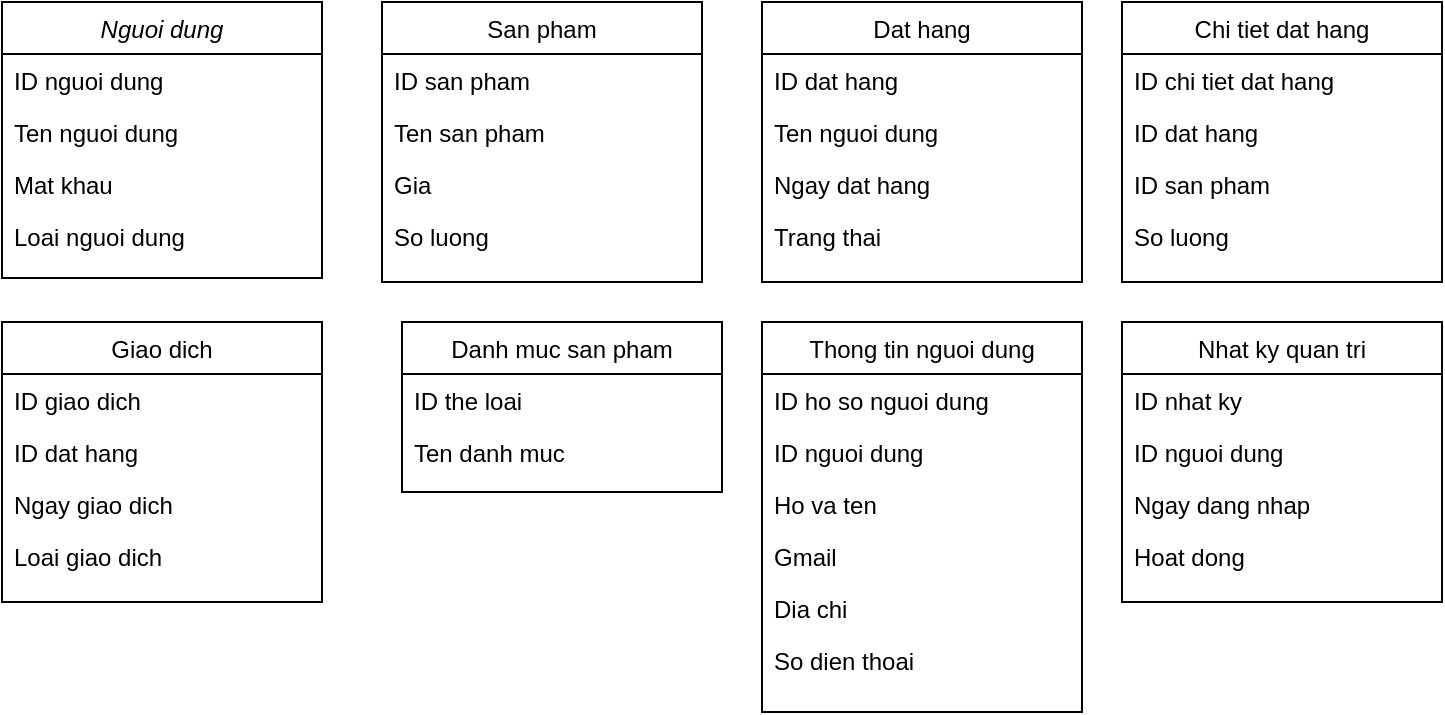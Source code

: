 <mxfile version="21.7.4" type="github">
  <diagram id="C5RBs43oDa-KdzZeNtuy" name="Page-1">
    <mxGraphModel dx="1050" dy="587" grid="1" gridSize="10" guides="1" tooltips="1" connect="1" arrows="1" fold="1" page="1" pageScale="1" pageWidth="827" pageHeight="1169" math="0" shadow="0">
      <root>
        <mxCell id="WIyWlLk6GJQsqaUBKTNV-0" />
        <mxCell id="WIyWlLk6GJQsqaUBKTNV-1" parent="WIyWlLk6GJQsqaUBKTNV-0" />
        <mxCell id="zkfFHV4jXpPFQw0GAbJ--0" value="Nguoi dung" style="swimlane;fontStyle=2;align=center;verticalAlign=top;childLayout=stackLayout;horizontal=1;startSize=26;horizontalStack=0;resizeParent=1;resizeLast=0;collapsible=1;marginBottom=0;rounded=0;shadow=0;strokeWidth=1;" parent="WIyWlLk6GJQsqaUBKTNV-1" vertex="1">
          <mxGeometry x="90" y="110" width="160" height="138" as="geometry">
            <mxRectangle x="220" y="120" width="160" height="26" as="alternateBounds" />
          </mxGeometry>
        </mxCell>
        <mxCell id="zkfFHV4jXpPFQw0GAbJ--1" value="ID nguoi dung" style="text;align=left;verticalAlign=top;spacingLeft=4;spacingRight=4;overflow=hidden;rotatable=0;points=[[0,0.5],[1,0.5]];portConstraint=eastwest;" parent="zkfFHV4jXpPFQw0GAbJ--0" vertex="1">
          <mxGeometry y="26" width="160" height="26" as="geometry" />
        </mxCell>
        <mxCell id="zkfFHV4jXpPFQw0GAbJ--2" value="Ten nguoi dung" style="text;align=left;verticalAlign=top;spacingLeft=4;spacingRight=4;overflow=hidden;rotatable=0;points=[[0,0.5],[1,0.5]];portConstraint=eastwest;rounded=0;shadow=0;html=0;" parent="zkfFHV4jXpPFQw0GAbJ--0" vertex="1">
          <mxGeometry y="52" width="160" height="26" as="geometry" />
        </mxCell>
        <mxCell id="zkfFHV4jXpPFQw0GAbJ--3" value="Mat khau" style="text;align=left;verticalAlign=top;spacingLeft=4;spacingRight=4;overflow=hidden;rotatable=0;points=[[0,0.5],[1,0.5]];portConstraint=eastwest;rounded=0;shadow=0;html=0;" parent="zkfFHV4jXpPFQw0GAbJ--0" vertex="1">
          <mxGeometry y="78" width="160" height="26" as="geometry" />
        </mxCell>
        <mxCell id="7lIwRp4gsB3fmdzx2nif-0" value="Loai nguoi dung" style="text;align=left;verticalAlign=top;spacingLeft=4;spacingRight=4;overflow=hidden;rotatable=0;points=[[0,0.5],[1,0.5]];portConstraint=eastwest;rounded=0;shadow=0;html=0;" vertex="1" parent="zkfFHV4jXpPFQw0GAbJ--0">
          <mxGeometry y="104" width="160" height="26" as="geometry" />
        </mxCell>
        <mxCell id="zkfFHV4jXpPFQw0GAbJ--17" value="San pham" style="swimlane;fontStyle=0;align=center;verticalAlign=top;childLayout=stackLayout;horizontal=1;startSize=26;horizontalStack=0;resizeParent=1;resizeLast=0;collapsible=1;marginBottom=0;rounded=0;shadow=0;strokeWidth=1;" parent="WIyWlLk6GJQsqaUBKTNV-1" vertex="1">
          <mxGeometry x="280" y="110" width="160" height="140" as="geometry">
            <mxRectangle x="550" y="140" width="160" height="26" as="alternateBounds" />
          </mxGeometry>
        </mxCell>
        <mxCell id="zkfFHV4jXpPFQw0GAbJ--18" value="ID san pham" style="text;align=left;verticalAlign=top;spacingLeft=4;spacingRight=4;overflow=hidden;rotatable=0;points=[[0,0.5],[1,0.5]];portConstraint=eastwest;" parent="zkfFHV4jXpPFQw0GAbJ--17" vertex="1">
          <mxGeometry y="26" width="160" height="26" as="geometry" />
        </mxCell>
        <mxCell id="zkfFHV4jXpPFQw0GAbJ--19" value="Ten san pham" style="text;align=left;verticalAlign=top;spacingLeft=4;spacingRight=4;overflow=hidden;rotatable=0;points=[[0,0.5],[1,0.5]];portConstraint=eastwest;rounded=0;shadow=0;html=0;" parent="zkfFHV4jXpPFQw0GAbJ--17" vertex="1">
          <mxGeometry y="52" width="160" height="26" as="geometry" />
        </mxCell>
        <mxCell id="zkfFHV4jXpPFQw0GAbJ--20" value="Gia" style="text;align=left;verticalAlign=top;spacingLeft=4;spacingRight=4;overflow=hidden;rotatable=0;points=[[0,0.5],[1,0.5]];portConstraint=eastwest;rounded=0;shadow=0;html=0;" parent="zkfFHV4jXpPFQw0GAbJ--17" vertex="1">
          <mxGeometry y="78" width="160" height="26" as="geometry" />
        </mxCell>
        <mxCell id="zkfFHV4jXpPFQw0GAbJ--21" value="So luong" style="text;align=left;verticalAlign=top;spacingLeft=4;spacingRight=4;overflow=hidden;rotatable=0;points=[[0,0.5],[1,0.5]];portConstraint=eastwest;rounded=0;shadow=0;html=0;" parent="zkfFHV4jXpPFQw0GAbJ--17" vertex="1">
          <mxGeometry y="104" width="160" height="26" as="geometry" />
        </mxCell>
        <mxCell id="7lIwRp4gsB3fmdzx2nif-1" value="Dat hang" style="swimlane;fontStyle=0;align=center;verticalAlign=top;childLayout=stackLayout;horizontal=1;startSize=26;horizontalStack=0;resizeParent=1;resizeLast=0;collapsible=1;marginBottom=0;rounded=0;shadow=0;strokeWidth=1;" vertex="1" parent="WIyWlLk6GJQsqaUBKTNV-1">
          <mxGeometry x="470" y="110" width="160" height="140" as="geometry">
            <mxRectangle x="550" y="140" width="160" height="26" as="alternateBounds" />
          </mxGeometry>
        </mxCell>
        <mxCell id="7lIwRp4gsB3fmdzx2nif-2" value="ID dat hang" style="text;align=left;verticalAlign=top;spacingLeft=4;spacingRight=4;overflow=hidden;rotatable=0;points=[[0,0.5],[1,0.5]];portConstraint=eastwest;" vertex="1" parent="7lIwRp4gsB3fmdzx2nif-1">
          <mxGeometry y="26" width="160" height="26" as="geometry" />
        </mxCell>
        <mxCell id="7lIwRp4gsB3fmdzx2nif-3" value="Ten nguoi dung" style="text;align=left;verticalAlign=top;spacingLeft=4;spacingRight=4;overflow=hidden;rotatable=0;points=[[0,0.5],[1,0.5]];portConstraint=eastwest;rounded=0;shadow=0;html=0;" vertex="1" parent="7lIwRp4gsB3fmdzx2nif-1">
          <mxGeometry y="52" width="160" height="26" as="geometry" />
        </mxCell>
        <mxCell id="7lIwRp4gsB3fmdzx2nif-4" value="Ngay dat hang" style="text;align=left;verticalAlign=top;spacingLeft=4;spacingRight=4;overflow=hidden;rotatable=0;points=[[0,0.5],[1,0.5]];portConstraint=eastwest;rounded=0;shadow=0;html=0;" vertex="1" parent="7lIwRp4gsB3fmdzx2nif-1">
          <mxGeometry y="78" width="160" height="26" as="geometry" />
        </mxCell>
        <mxCell id="7lIwRp4gsB3fmdzx2nif-5" value="Trang thai" style="text;align=left;verticalAlign=top;spacingLeft=4;spacingRight=4;overflow=hidden;rotatable=0;points=[[0,0.5],[1,0.5]];portConstraint=eastwest;rounded=0;shadow=0;html=0;" vertex="1" parent="7lIwRp4gsB3fmdzx2nif-1">
          <mxGeometry y="104" width="160" height="26" as="geometry" />
        </mxCell>
        <mxCell id="7lIwRp4gsB3fmdzx2nif-7" value="Chi tiet dat hang" style="swimlane;fontStyle=0;align=center;verticalAlign=top;childLayout=stackLayout;horizontal=1;startSize=26;horizontalStack=0;resizeParent=1;resizeLast=0;collapsible=1;marginBottom=0;rounded=0;shadow=0;strokeWidth=1;" vertex="1" parent="WIyWlLk6GJQsqaUBKTNV-1">
          <mxGeometry x="650" y="110" width="160" height="140" as="geometry">
            <mxRectangle x="550" y="140" width="160" height="26" as="alternateBounds" />
          </mxGeometry>
        </mxCell>
        <mxCell id="7lIwRp4gsB3fmdzx2nif-8" value="ID chi tiet dat hang" style="text;align=left;verticalAlign=top;spacingLeft=4;spacingRight=4;overflow=hidden;rotatable=0;points=[[0,0.5],[1,0.5]];portConstraint=eastwest;" vertex="1" parent="7lIwRp4gsB3fmdzx2nif-7">
          <mxGeometry y="26" width="160" height="26" as="geometry" />
        </mxCell>
        <mxCell id="7lIwRp4gsB3fmdzx2nif-9" value="ID dat hang" style="text;align=left;verticalAlign=top;spacingLeft=4;spacingRight=4;overflow=hidden;rotatable=0;points=[[0,0.5],[1,0.5]];portConstraint=eastwest;rounded=0;shadow=0;html=0;" vertex="1" parent="7lIwRp4gsB3fmdzx2nif-7">
          <mxGeometry y="52" width="160" height="26" as="geometry" />
        </mxCell>
        <mxCell id="7lIwRp4gsB3fmdzx2nif-10" value="ID san pham" style="text;align=left;verticalAlign=top;spacingLeft=4;spacingRight=4;overflow=hidden;rotatable=0;points=[[0,0.5],[1,0.5]];portConstraint=eastwest;rounded=0;shadow=0;html=0;" vertex="1" parent="7lIwRp4gsB3fmdzx2nif-7">
          <mxGeometry y="78" width="160" height="26" as="geometry" />
        </mxCell>
        <mxCell id="7lIwRp4gsB3fmdzx2nif-11" value="So luong" style="text;align=left;verticalAlign=top;spacingLeft=4;spacingRight=4;overflow=hidden;rotatable=0;points=[[0,0.5],[1,0.5]];portConstraint=eastwest;rounded=0;shadow=0;html=0;" vertex="1" parent="7lIwRp4gsB3fmdzx2nif-7">
          <mxGeometry y="104" width="160" height="26" as="geometry" />
        </mxCell>
        <mxCell id="7lIwRp4gsB3fmdzx2nif-12" value="Giao dich" style="swimlane;fontStyle=0;align=center;verticalAlign=top;childLayout=stackLayout;horizontal=1;startSize=26;horizontalStack=0;resizeParent=1;resizeLast=0;collapsible=1;marginBottom=0;rounded=0;shadow=0;strokeWidth=1;" vertex="1" parent="WIyWlLk6GJQsqaUBKTNV-1">
          <mxGeometry x="90" y="270" width="160" height="140" as="geometry">
            <mxRectangle x="550" y="140" width="160" height="26" as="alternateBounds" />
          </mxGeometry>
        </mxCell>
        <mxCell id="7lIwRp4gsB3fmdzx2nif-13" value="ID giao dich" style="text;align=left;verticalAlign=top;spacingLeft=4;spacingRight=4;overflow=hidden;rotatable=0;points=[[0,0.5],[1,0.5]];portConstraint=eastwest;" vertex="1" parent="7lIwRp4gsB3fmdzx2nif-12">
          <mxGeometry y="26" width="160" height="26" as="geometry" />
        </mxCell>
        <mxCell id="7lIwRp4gsB3fmdzx2nif-14" value="ID dat hang" style="text;align=left;verticalAlign=top;spacingLeft=4;spacingRight=4;overflow=hidden;rotatable=0;points=[[0,0.5],[1,0.5]];portConstraint=eastwest;rounded=0;shadow=0;html=0;" vertex="1" parent="7lIwRp4gsB3fmdzx2nif-12">
          <mxGeometry y="52" width="160" height="26" as="geometry" />
        </mxCell>
        <mxCell id="7lIwRp4gsB3fmdzx2nif-15" value="Ngay giao dich" style="text;align=left;verticalAlign=top;spacingLeft=4;spacingRight=4;overflow=hidden;rotatable=0;points=[[0,0.5],[1,0.5]];portConstraint=eastwest;rounded=0;shadow=0;html=0;" vertex="1" parent="7lIwRp4gsB3fmdzx2nif-12">
          <mxGeometry y="78" width="160" height="26" as="geometry" />
        </mxCell>
        <mxCell id="7lIwRp4gsB3fmdzx2nif-16" value="Loai giao dich" style="text;align=left;verticalAlign=top;spacingLeft=4;spacingRight=4;overflow=hidden;rotatable=0;points=[[0,0.5],[1,0.5]];portConstraint=eastwest;rounded=0;shadow=0;html=0;" vertex="1" parent="7lIwRp4gsB3fmdzx2nif-12">
          <mxGeometry y="104" width="160" height="26" as="geometry" />
        </mxCell>
        <mxCell id="7lIwRp4gsB3fmdzx2nif-17" value="Danh muc san pham" style="swimlane;fontStyle=0;align=center;verticalAlign=top;childLayout=stackLayout;horizontal=1;startSize=26;horizontalStack=0;resizeParent=1;resizeLast=0;collapsible=1;marginBottom=0;rounded=0;shadow=0;strokeWidth=1;" vertex="1" parent="WIyWlLk6GJQsqaUBKTNV-1">
          <mxGeometry x="290" y="270" width="160" height="85" as="geometry">
            <mxRectangle x="550" y="140" width="160" height="26" as="alternateBounds" />
          </mxGeometry>
        </mxCell>
        <mxCell id="7lIwRp4gsB3fmdzx2nif-18" value="ID the loai" style="text;align=left;verticalAlign=top;spacingLeft=4;spacingRight=4;overflow=hidden;rotatable=0;points=[[0,0.5],[1,0.5]];portConstraint=eastwest;" vertex="1" parent="7lIwRp4gsB3fmdzx2nif-17">
          <mxGeometry y="26" width="160" height="26" as="geometry" />
        </mxCell>
        <mxCell id="7lIwRp4gsB3fmdzx2nif-19" value="Ten danh muc" style="text;align=left;verticalAlign=top;spacingLeft=4;spacingRight=4;overflow=hidden;rotatable=0;points=[[0,0.5],[1,0.5]];portConstraint=eastwest;rounded=0;shadow=0;html=0;" vertex="1" parent="7lIwRp4gsB3fmdzx2nif-17">
          <mxGeometry y="52" width="160" height="26" as="geometry" />
        </mxCell>
        <mxCell id="7lIwRp4gsB3fmdzx2nif-23" value="Thong tin nguoi dung" style="swimlane;fontStyle=0;align=center;verticalAlign=top;childLayout=stackLayout;horizontal=1;startSize=26;horizontalStack=0;resizeParent=1;resizeLast=0;collapsible=1;marginBottom=0;rounded=0;shadow=0;strokeWidth=1;" vertex="1" parent="WIyWlLk6GJQsqaUBKTNV-1">
          <mxGeometry x="470" y="270" width="160" height="195" as="geometry">
            <mxRectangle x="550" y="140" width="160" height="26" as="alternateBounds" />
          </mxGeometry>
        </mxCell>
        <mxCell id="7lIwRp4gsB3fmdzx2nif-24" value="ID ho so nguoi dung" style="text;align=left;verticalAlign=top;spacingLeft=4;spacingRight=4;overflow=hidden;rotatable=0;points=[[0,0.5],[1,0.5]];portConstraint=eastwest;" vertex="1" parent="7lIwRp4gsB3fmdzx2nif-23">
          <mxGeometry y="26" width="160" height="26" as="geometry" />
        </mxCell>
        <mxCell id="7lIwRp4gsB3fmdzx2nif-25" value="ID nguoi dung" style="text;align=left;verticalAlign=top;spacingLeft=4;spacingRight=4;overflow=hidden;rotatable=0;points=[[0,0.5],[1,0.5]];portConstraint=eastwest;rounded=0;shadow=0;html=0;" vertex="1" parent="7lIwRp4gsB3fmdzx2nif-23">
          <mxGeometry y="52" width="160" height="26" as="geometry" />
        </mxCell>
        <mxCell id="7lIwRp4gsB3fmdzx2nif-26" value="Ho va ten" style="text;align=left;verticalAlign=top;spacingLeft=4;spacingRight=4;overflow=hidden;rotatable=0;points=[[0,0.5],[1,0.5]];portConstraint=eastwest;rounded=0;shadow=0;html=0;" vertex="1" parent="7lIwRp4gsB3fmdzx2nif-23">
          <mxGeometry y="78" width="160" height="26" as="geometry" />
        </mxCell>
        <mxCell id="7lIwRp4gsB3fmdzx2nif-27" value="Gmail" style="text;align=left;verticalAlign=top;spacingLeft=4;spacingRight=4;overflow=hidden;rotatable=0;points=[[0,0.5],[1,0.5]];portConstraint=eastwest;rounded=0;shadow=0;html=0;" vertex="1" parent="7lIwRp4gsB3fmdzx2nif-23">
          <mxGeometry y="104" width="160" height="26" as="geometry" />
        </mxCell>
        <mxCell id="7lIwRp4gsB3fmdzx2nif-28" value="Dia chi" style="text;align=left;verticalAlign=top;spacingLeft=4;spacingRight=4;overflow=hidden;rotatable=0;points=[[0,0.5],[1,0.5]];portConstraint=eastwest;rounded=0;shadow=0;html=0;" vertex="1" parent="7lIwRp4gsB3fmdzx2nif-23">
          <mxGeometry y="130" width="160" height="26" as="geometry" />
        </mxCell>
        <mxCell id="7lIwRp4gsB3fmdzx2nif-29" value="So dien thoai" style="text;align=left;verticalAlign=top;spacingLeft=4;spacingRight=4;overflow=hidden;rotatable=0;points=[[0,0.5],[1,0.5]];portConstraint=eastwest;rounded=0;shadow=0;html=0;" vertex="1" parent="7lIwRp4gsB3fmdzx2nif-23">
          <mxGeometry y="156" width="160" height="26" as="geometry" />
        </mxCell>
        <mxCell id="7lIwRp4gsB3fmdzx2nif-30" value="Nhat ky quan tri" style="swimlane;fontStyle=0;align=center;verticalAlign=top;childLayout=stackLayout;horizontal=1;startSize=26;horizontalStack=0;resizeParent=1;resizeLast=0;collapsible=1;marginBottom=0;rounded=0;shadow=0;strokeWidth=1;" vertex="1" parent="WIyWlLk6GJQsqaUBKTNV-1">
          <mxGeometry x="650" y="270" width="160" height="140" as="geometry">
            <mxRectangle x="550" y="140" width="160" height="26" as="alternateBounds" />
          </mxGeometry>
        </mxCell>
        <mxCell id="7lIwRp4gsB3fmdzx2nif-31" value="ID nhat ky" style="text;align=left;verticalAlign=top;spacingLeft=4;spacingRight=4;overflow=hidden;rotatable=0;points=[[0,0.5],[1,0.5]];portConstraint=eastwest;" vertex="1" parent="7lIwRp4gsB3fmdzx2nif-30">
          <mxGeometry y="26" width="160" height="26" as="geometry" />
        </mxCell>
        <mxCell id="7lIwRp4gsB3fmdzx2nif-32" value="ID nguoi dung" style="text;align=left;verticalAlign=top;spacingLeft=4;spacingRight=4;overflow=hidden;rotatable=0;points=[[0,0.5],[1,0.5]];portConstraint=eastwest;rounded=0;shadow=0;html=0;" vertex="1" parent="7lIwRp4gsB3fmdzx2nif-30">
          <mxGeometry y="52" width="160" height="26" as="geometry" />
        </mxCell>
        <mxCell id="7lIwRp4gsB3fmdzx2nif-33" value="Ngay dang nhap" style="text;align=left;verticalAlign=top;spacingLeft=4;spacingRight=4;overflow=hidden;rotatable=0;points=[[0,0.5],[1,0.5]];portConstraint=eastwest;rounded=0;shadow=0;html=0;" vertex="1" parent="7lIwRp4gsB3fmdzx2nif-30">
          <mxGeometry y="78" width="160" height="26" as="geometry" />
        </mxCell>
        <mxCell id="7lIwRp4gsB3fmdzx2nif-34" value="Hoat dong" style="text;align=left;verticalAlign=top;spacingLeft=4;spacingRight=4;overflow=hidden;rotatable=0;points=[[0,0.5],[1,0.5]];portConstraint=eastwest;rounded=0;shadow=0;html=0;" vertex="1" parent="7lIwRp4gsB3fmdzx2nif-30">
          <mxGeometry y="104" width="160" height="26" as="geometry" />
        </mxCell>
      </root>
    </mxGraphModel>
  </diagram>
</mxfile>
